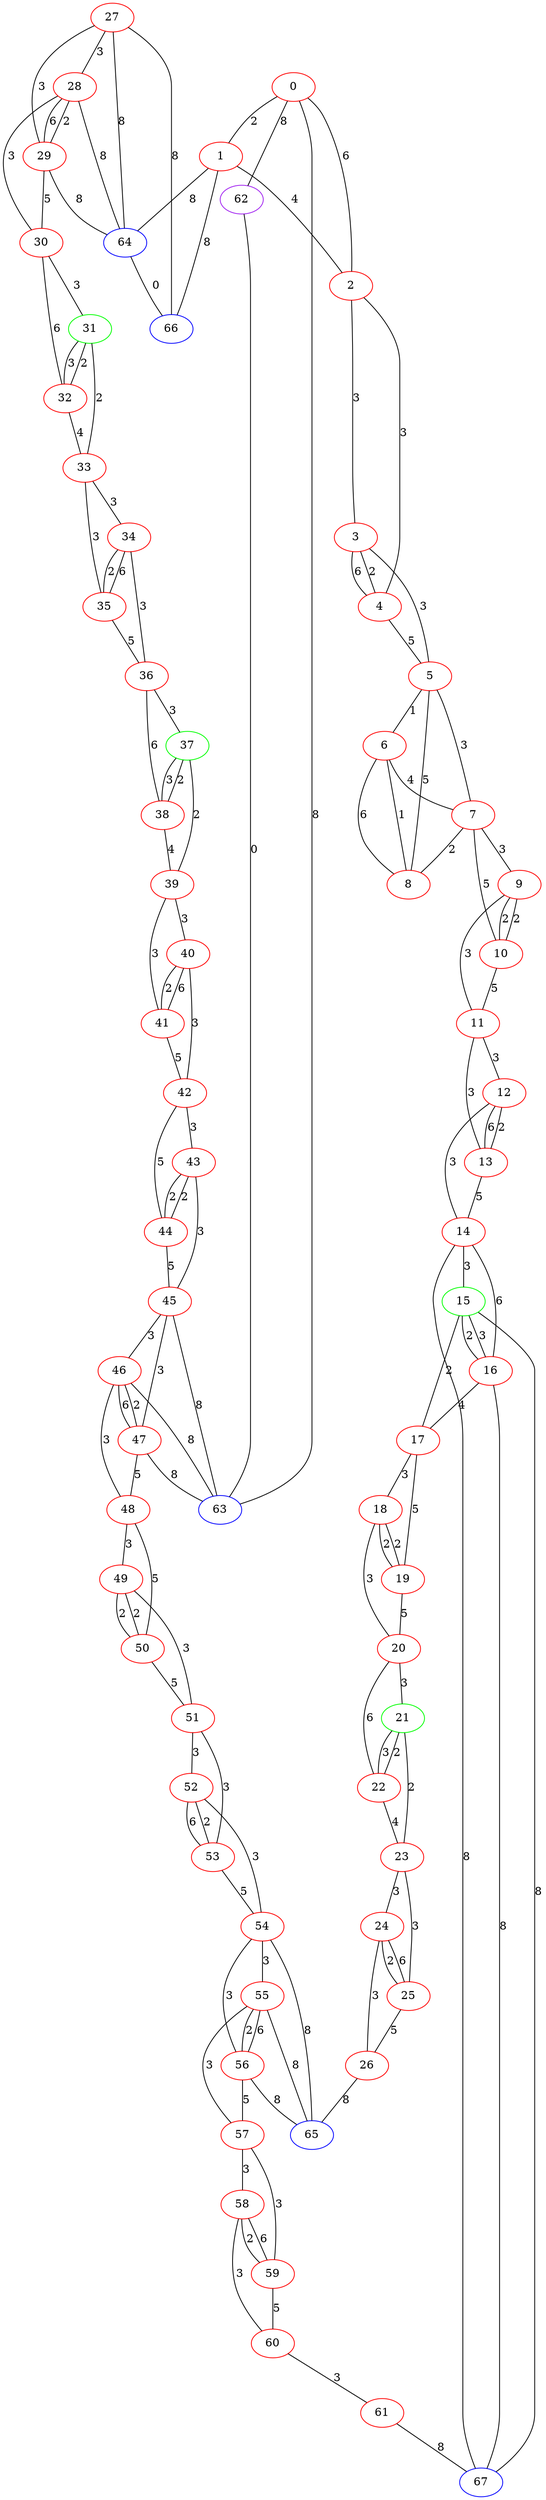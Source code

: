 graph "" {
0 [color=red, weight=1];
1 [color=red, weight=1];
2 [color=red, weight=1];
3 [color=red, weight=1];
4 [color=red, weight=1];
5 [color=red, weight=1];
6 [color=red, weight=1];
7 [color=red, weight=1];
8 [color=red, weight=1];
9 [color=red, weight=1];
10 [color=red, weight=1];
11 [color=red, weight=1];
12 [color=red, weight=1];
13 [color=red, weight=1];
14 [color=red, weight=1];
15 [color=green, weight=2];
16 [color=red, weight=1];
17 [color=red, weight=1];
18 [color=red, weight=1];
19 [color=red, weight=1];
20 [color=red, weight=1];
21 [color=green, weight=2];
22 [color=red, weight=1];
23 [color=red, weight=1];
24 [color=red, weight=1];
25 [color=red, weight=1];
26 [color=red, weight=1];
27 [color=red, weight=1];
28 [color=red, weight=1];
29 [color=red, weight=1];
30 [color=red, weight=1];
31 [color=green, weight=2];
32 [color=red, weight=1];
33 [color=red, weight=1];
34 [color=red, weight=1];
35 [color=red, weight=1];
36 [color=red, weight=1];
37 [color=green, weight=2];
38 [color=red, weight=1];
39 [color=red, weight=1];
40 [color=red, weight=1];
41 [color=red, weight=1];
42 [color=red, weight=1];
43 [color=red, weight=1];
44 [color=red, weight=1];
45 [color=red, weight=1];
46 [color=red, weight=1];
47 [color=red, weight=1];
48 [color=red, weight=1];
49 [color=red, weight=1];
50 [color=red, weight=1];
51 [color=red, weight=1];
52 [color=red, weight=1];
53 [color=red, weight=1];
54 [color=red, weight=1];
55 [color=red, weight=1];
56 [color=red, weight=1];
57 [color=red, weight=1];
58 [color=red, weight=1];
59 [color=red, weight=1];
60 [color=red, weight=1];
61 [color=red, weight=1];
62 [color=purple, weight=4];
63 [color=blue, weight=3];
64 [color=blue, weight=3];
65 [color=blue, weight=3];
66 [color=blue, weight=3];
67 [color=blue, weight=3];
0 -- 1  [key=0, label=2];
0 -- 2  [key=0, label=6];
0 -- 62  [key=0, label=8];
0 -- 63  [key=0, label=8];
1 -- 64  [key=0, label=8];
1 -- 2  [key=0, label=4];
1 -- 66  [key=0, label=8];
2 -- 3  [key=0, label=3];
2 -- 4  [key=0, label=3];
3 -- 4  [key=0, label=6];
3 -- 4  [key=1, label=2];
3 -- 5  [key=0, label=3];
4 -- 5  [key=0, label=5];
5 -- 8  [key=0, label=5];
5 -- 6  [key=0, label=1];
5 -- 7  [key=0, label=3];
6 -- 8  [key=0, label=6];
6 -- 8  [key=1, label=1];
6 -- 7  [key=0, label=4];
7 -- 8  [key=0, label=2];
7 -- 9  [key=0, label=3];
7 -- 10  [key=0, label=5];
9 -- 10  [key=0, label=2];
9 -- 10  [key=1, label=2];
9 -- 11  [key=0, label=3];
10 -- 11  [key=0, label=5];
11 -- 12  [key=0, label=3];
11 -- 13  [key=0, label=3];
12 -- 13  [key=0, label=6];
12 -- 13  [key=1, label=2];
12 -- 14  [key=0, label=3];
13 -- 14  [key=0, label=5];
14 -- 16  [key=0, label=6];
14 -- 67  [key=0, label=8];
14 -- 15  [key=0, label=3];
15 -- 16  [key=0, label=2];
15 -- 16  [key=1, label=3];
15 -- 17  [key=0, label=2];
15 -- 67  [key=0, label=8];
16 -- 17  [key=0, label=4];
16 -- 67  [key=0, label=8];
17 -- 18  [key=0, label=3];
17 -- 19  [key=0, label=5];
18 -- 19  [key=0, label=2];
18 -- 19  [key=1, label=2];
18 -- 20  [key=0, label=3];
19 -- 20  [key=0, label=5];
20 -- 21  [key=0, label=3];
20 -- 22  [key=0, label=6];
21 -- 22  [key=0, label=3];
21 -- 22  [key=1, label=2];
21 -- 23  [key=0, label=2];
22 -- 23  [key=0, label=4];
23 -- 24  [key=0, label=3];
23 -- 25  [key=0, label=3];
24 -- 25  [key=0, label=2];
24 -- 25  [key=1, label=6];
24 -- 26  [key=0, label=3];
25 -- 26  [key=0, label=5];
26 -- 65  [key=0, label=8];
27 -- 64  [key=0, label=8];
27 -- 66  [key=0, label=8];
27 -- 28  [key=0, label=3];
27 -- 29  [key=0, label=3];
28 -- 64  [key=0, label=8];
28 -- 29  [key=0, label=6];
28 -- 29  [key=1, label=2];
28 -- 30  [key=0, label=3];
29 -- 64  [key=0, label=8];
29 -- 30  [key=0, label=5];
30 -- 32  [key=0, label=6];
30 -- 31  [key=0, label=3];
31 -- 32  [key=0, label=2];
31 -- 32  [key=1, label=3];
31 -- 33  [key=0, label=2];
32 -- 33  [key=0, label=4];
33 -- 34  [key=0, label=3];
33 -- 35  [key=0, label=3];
34 -- 35  [key=0, label=2];
34 -- 35  [key=1, label=6];
34 -- 36  [key=0, label=3];
35 -- 36  [key=0, label=5];
36 -- 37  [key=0, label=3];
36 -- 38  [key=0, label=6];
37 -- 38  [key=0, label=3];
37 -- 38  [key=1, label=2];
37 -- 39  [key=0, label=2];
38 -- 39  [key=0, label=4];
39 -- 40  [key=0, label=3];
39 -- 41  [key=0, label=3];
40 -- 41  [key=0, label=6];
40 -- 41  [key=1, label=2];
40 -- 42  [key=0, label=3];
41 -- 42  [key=0, label=5];
42 -- 43  [key=0, label=3];
42 -- 44  [key=0, label=5];
43 -- 44  [key=0, label=2];
43 -- 44  [key=1, label=2];
43 -- 45  [key=0, label=3];
44 -- 45  [key=0, label=5];
45 -- 63  [key=0, label=8];
45 -- 46  [key=0, label=3];
45 -- 47  [key=0, label=3];
46 -- 48  [key=0, label=3];
46 -- 63  [key=0, label=8];
46 -- 47  [key=0, label=6];
46 -- 47  [key=1, label=2];
47 -- 48  [key=0, label=5];
47 -- 63  [key=0, label=8];
48 -- 49  [key=0, label=3];
48 -- 50  [key=0, label=5];
49 -- 50  [key=0, label=2];
49 -- 50  [key=1, label=2];
49 -- 51  [key=0, label=3];
50 -- 51  [key=0, label=5];
51 -- 52  [key=0, label=3];
51 -- 53  [key=0, label=3];
52 -- 53  [key=0, label=2];
52 -- 53  [key=1, label=6];
52 -- 54  [key=0, label=3];
53 -- 54  [key=0, label=5];
54 -- 56  [key=0, label=3];
54 -- 65  [key=0, label=8];
54 -- 55  [key=0, label=3];
55 -- 56  [key=0, label=2];
55 -- 56  [key=1, label=6];
55 -- 57  [key=0, label=3];
55 -- 65  [key=0, label=8];
56 -- 57  [key=0, label=5];
56 -- 65  [key=0, label=8];
57 -- 58  [key=0, label=3];
57 -- 59  [key=0, label=3];
58 -- 59  [key=0, label=6];
58 -- 59  [key=1, label=2];
58 -- 60  [key=0, label=3];
59 -- 60  [key=0, label=5];
60 -- 61  [key=0, label=3];
61 -- 67  [key=0, label=8];
62 -- 63  [key=0, label=0];
64 -- 66  [key=0, label=0];
}
